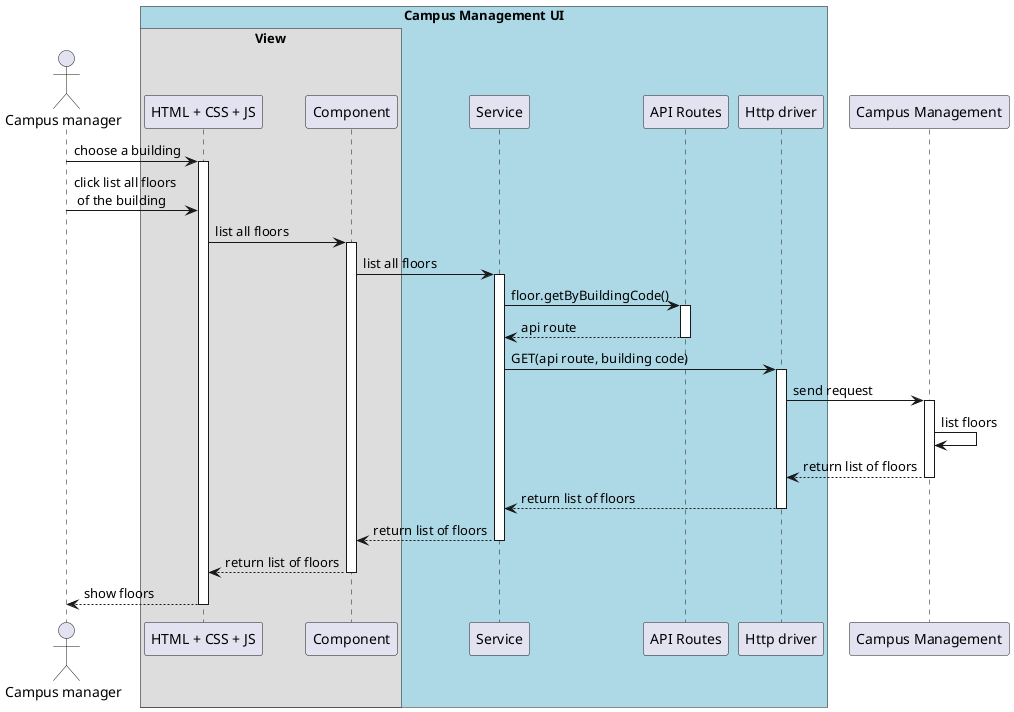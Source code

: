 @startuml SD Lv3

!pragma teoz true

actor "Campus manager" as user
box "Campus Management UI" #LightBlue

    box "View"
        participant "HTML + CSS + JS" as html
        participant "Component" as component
    end box
    participant "Service" as service
    participant "API Routes" as API_ROUTES
    participant "Http driver" as http

end box
participant "Campus Management" as campus

user -> html : choose a building
activate html
user -> html : click list all floors\n of the building

    html -> component : list all floors
    activate component

        component -> service : list all floors
        activate service

            service -> API_ROUTES : floor.getByBuildingCode()
            activate API_ROUTES

            API_ROUTES --> service : api route
            deactivate API_ROUTES

            service -> http : GET(api route, building code)
            activate http

                http -> campus : send request
                activate campus

                    campus -> campus : list floors
                    
                campus --> http : return list of floors
                deactivate campus

            http --> service : return list of floors
            deactivate http

        service --> component : return list of floors
        deactivate service

    component --> html : return list of floors
    deactivate component

html --> user : show floors
deactivate html


@enduml